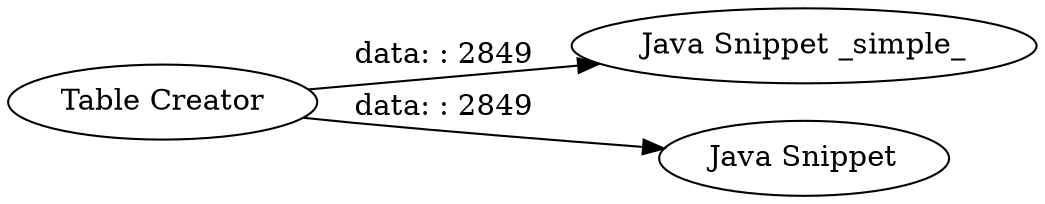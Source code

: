 digraph {
	"-1924529971960145284_2" [label="Java Snippet _simple_"]
	"-1924529971960145284_1" [label="Table Creator"]
	"-1924529971960145284_3" [label="Java Snippet"]
	"-1924529971960145284_1" -> "-1924529971960145284_3" [label="data: : 2849"]
	"-1924529971960145284_1" -> "-1924529971960145284_2" [label="data: : 2849"]
	rankdir=LR
}
